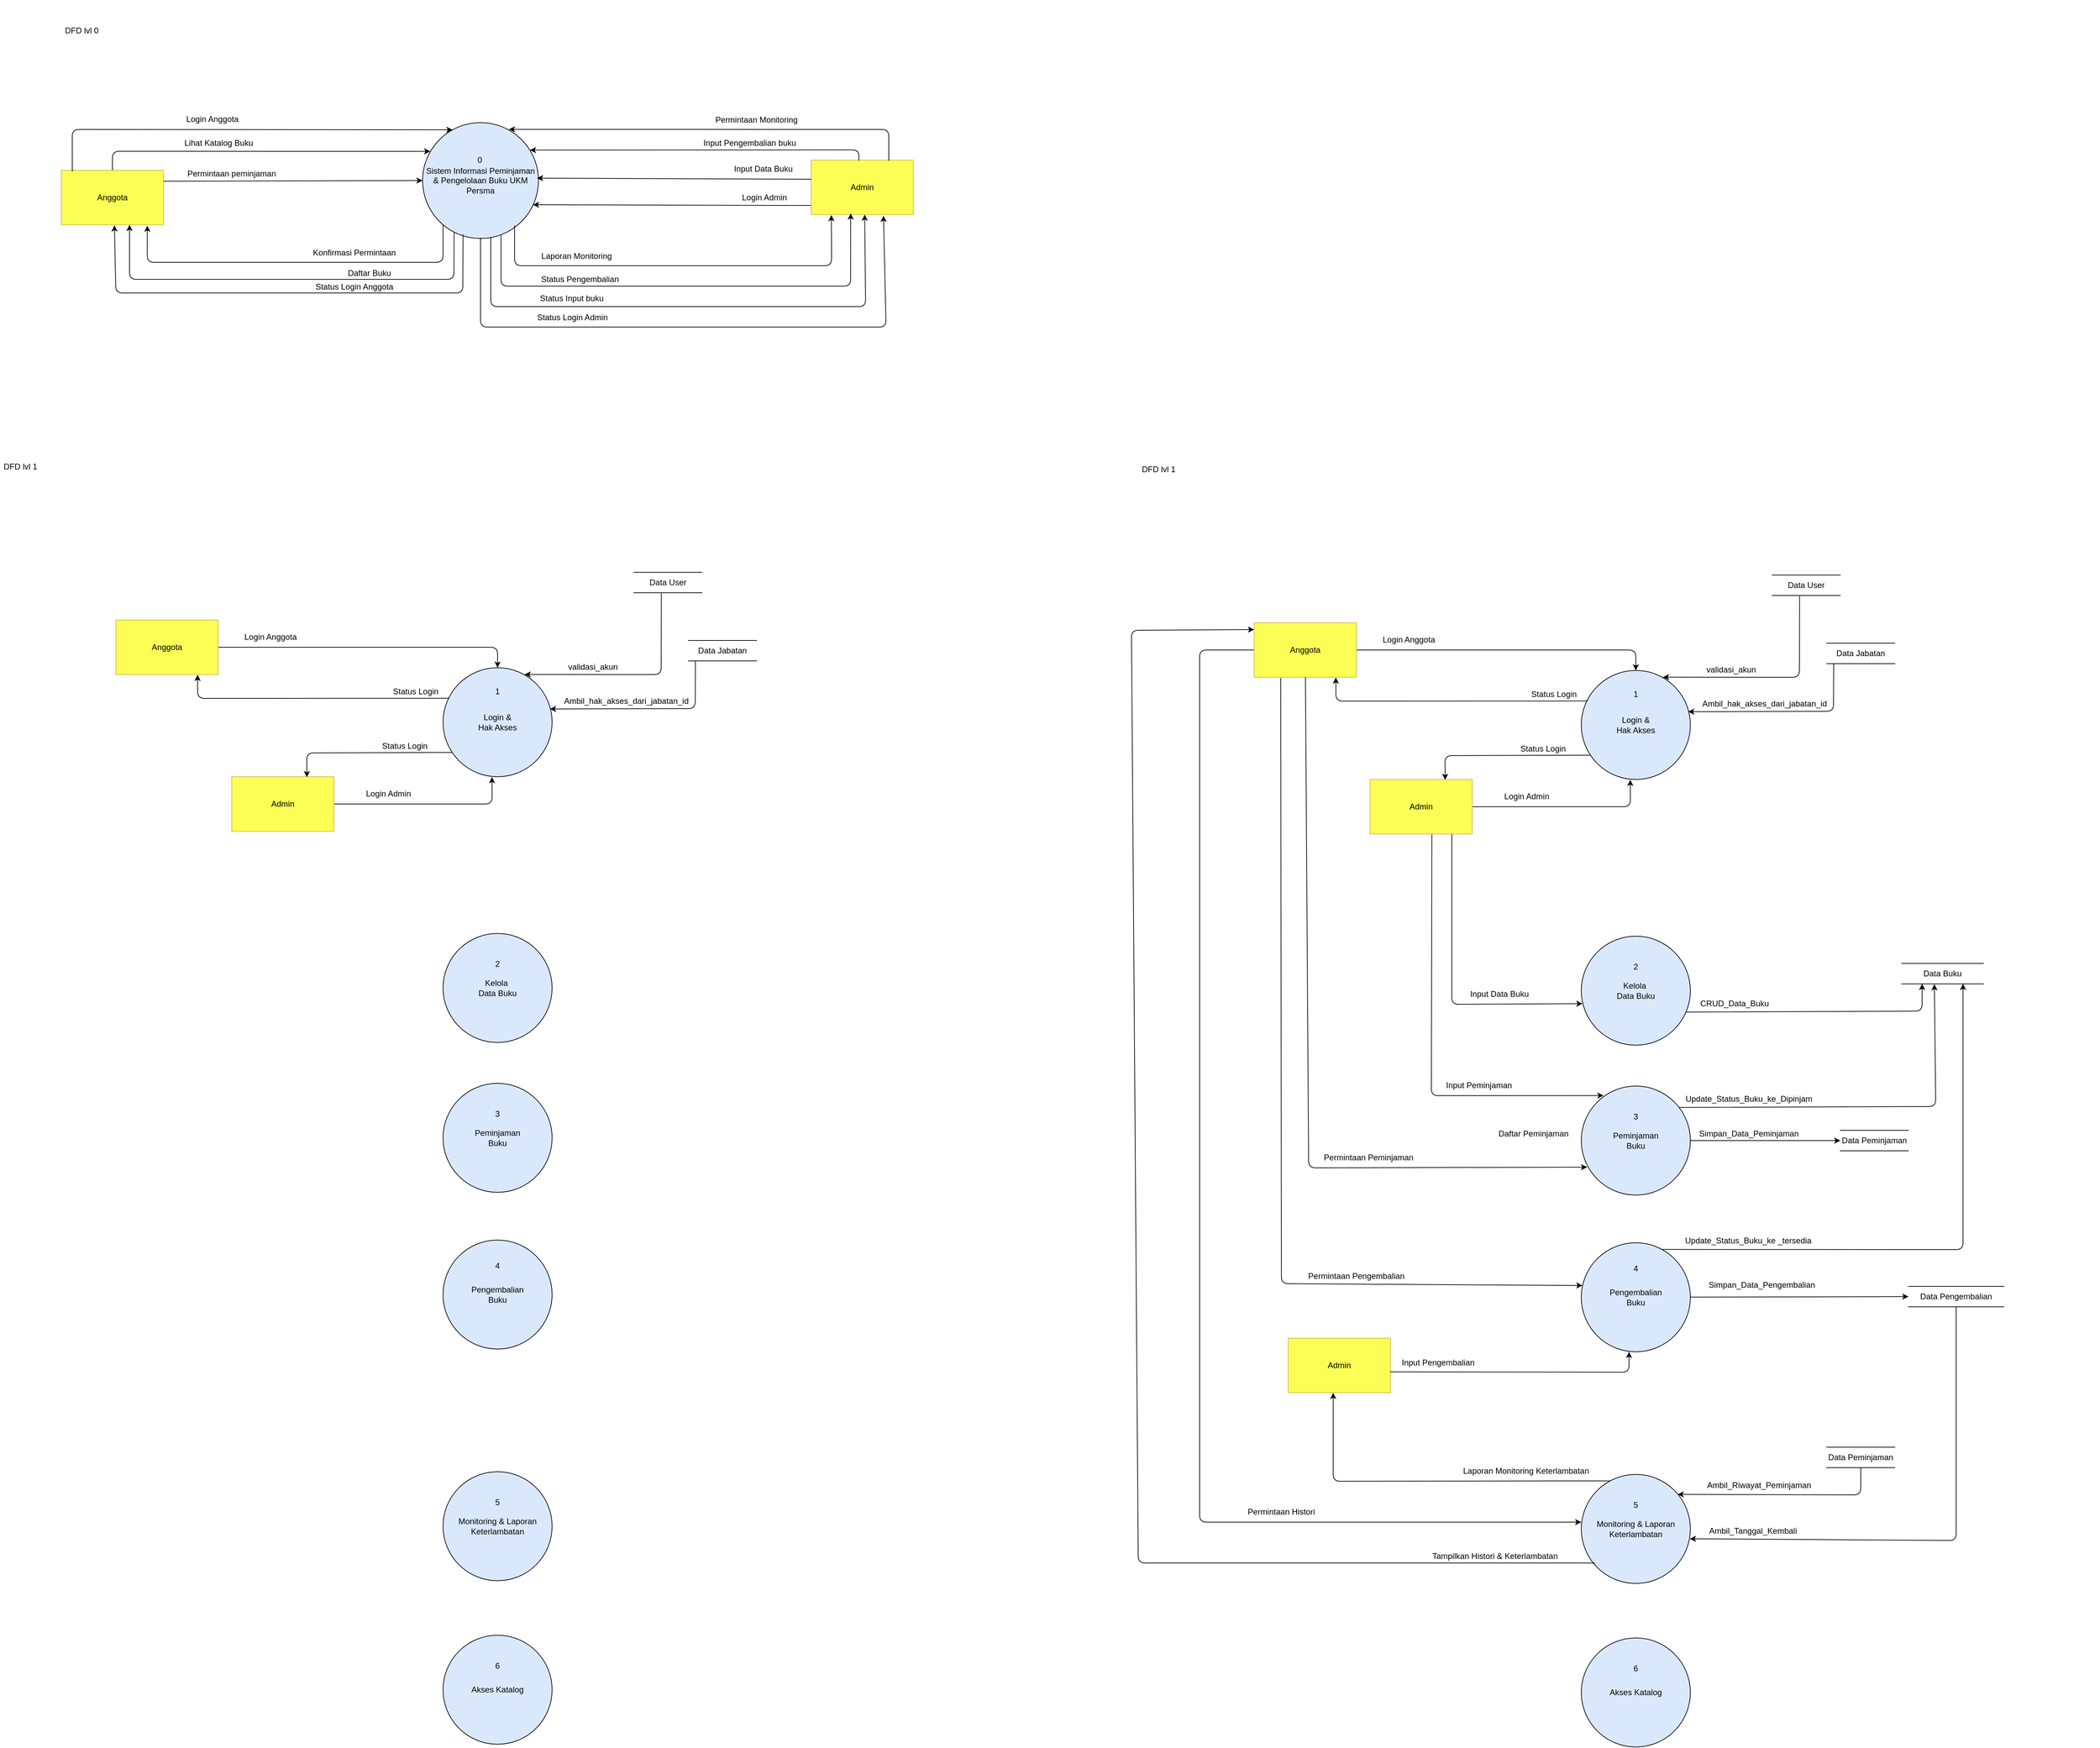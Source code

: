 <mxfile>
    <diagram id="3mwVd34HFmP5hQ2q3nAh" name="Page-1">
        <mxGraphModel dx="2152" dy="1026" grid="1" gridSize="10" guides="1" tooltips="1" connect="1" arrows="1" fold="1" page="1" pageScale="1" pageWidth="850" pageHeight="1100" math="0" shadow="0">
            <root>
                <mxCell id="0"/>
                <mxCell id="1" parent="0"/>
                <mxCell id="73" value="Status Login" style="text;html=1;align=center;verticalAlign=middle;whiteSpace=wrap;rounded=0;" parent="1" vertex="1">
                    <mxGeometry x="200" y="1010" width="160" height="30" as="geometry"/>
                </mxCell>
                <mxCell id="50" value="" style="rounded=0;whiteSpace=wrap;html=1;strokeColor=none;" parent="1" vertex="1">
                    <mxGeometry x="-250" y="10" width="1320" height="520" as="geometry"/>
                </mxCell>
                <mxCell id="9" value="&amp;nbsp;Login Anggota" style="text;html=1;align=center;verticalAlign=middle;whiteSpace=wrap;rounded=0;" parent="1" vertex="1">
                    <mxGeometry x="-100" y="170" width="160" height="30" as="geometry"/>
                </mxCell>
                <mxCell id="2" value="Sistem Informasi Peminjaman &amp;amp; Pengelolaan Buku UKM Persma" style="ellipse;whiteSpace=wrap;html=1;aspect=fixed;fillColor=#dae8fc;strokeColor=default;" parent="1" vertex="1">
                    <mxGeometry x="290" y="190" width="170" height="170" as="geometry"/>
                </mxCell>
                <mxCell id="3" value="0" style="text;html=1;align=center;verticalAlign=middle;whiteSpace=wrap;rounded=0;" parent="1" vertex="1">
                    <mxGeometry x="344" y="230" width="60" height="30" as="geometry"/>
                </mxCell>
                <mxCell id="4" value="Anggota" style="rounded=0;whiteSpace=wrap;html=1;fillColor=#FBFF55;strokeColor=#d6b656;" parent="1" vertex="1">
                    <mxGeometry x="-240" y="260" width="150" height="80" as="geometry"/>
                </mxCell>
                <mxCell id="5" value="Admin" style="rounded=0;whiteSpace=wrap;html=1;fillColor=#FBFF55;strokeColor=#d6b656;" parent="1" vertex="1">
                    <mxGeometry x="860" y="245" width="150" height="80" as="geometry"/>
                </mxCell>
                <mxCell id="6" value="" style="endArrow=classic;html=1;exitX=0.107;exitY=0.019;exitDx=0;exitDy=0;exitPerimeter=0;entryX=0.259;entryY=0.062;entryDx=0;entryDy=0;entryPerimeter=0;" parent="1" source="4" target="2" edge="1">
                    <mxGeometry width="50" height="50" relative="1" as="geometry">
                        <mxPoint x="-120" y="260" as="sourcePoint"/>
                        <mxPoint x="330" y="200" as="targetPoint"/>
                        <Array as="points">
                            <mxPoint x="-224" y="200"/>
                        </Array>
                    </mxGeometry>
                </mxCell>
                <mxCell id="7" value="Lihat Katalog Buku" style="text;html=1;align=center;verticalAlign=middle;whiteSpace=wrap;rounded=0;" parent="1" vertex="1">
                    <mxGeometry x="-79" y="205" width="140" height="30" as="geometry"/>
                </mxCell>
                <mxCell id="8" value="Permintaan peminjaman" style="text;html=1;align=center;verticalAlign=middle;whiteSpace=wrap;rounded=0;" parent="1" vertex="1">
                    <mxGeometry x="-70" y="250" width="160" height="30" as="geometry"/>
                </mxCell>
                <mxCell id="12" value="Daftar Buku" style="text;html=1;align=center;verticalAlign=middle;whiteSpace=wrap;rounded=0;" parent="1" vertex="1">
                    <mxGeometry x="132" y="396" width="160" height="30" as="geometry"/>
                </mxCell>
                <mxCell id="15" value="" style="endArrow=classic;html=1;exitX=0.003;exitY=0.35;exitDx=0;exitDy=0;exitPerimeter=0;entryX=0.987;entryY=0.479;entryDx=0;entryDy=0;entryPerimeter=0;" parent="1" source="5" target="2" edge="1">
                    <mxGeometry width="50" height="50" relative="1" as="geometry">
                        <mxPoint x="873.74" y="275" as="sourcePoint"/>
                        <mxPoint x="470.0" y="271.54" as="targetPoint"/>
                    </mxGeometry>
                </mxCell>
                <mxCell id="16" value="Input Data Buku" style="text;html=1;align=center;verticalAlign=middle;whiteSpace=wrap;rounded=0;" parent="1" vertex="1">
                    <mxGeometry x="710" y="243" width="160" height="30" as="geometry"/>
                </mxCell>
                <mxCell id="19" value="Input Pengembalian buku" style="text;html=1;align=center;verticalAlign=middle;whiteSpace=wrap;rounded=0;" parent="1" vertex="1">
                    <mxGeometry x="700" y="205" width="140" height="30" as="geometry"/>
                </mxCell>
                <mxCell id="21" value="Permintaan Monitoring" style="text;html=1;align=center;verticalAlign=middle;whiteSpace=wrap;rounded=0;" parent="1" vertex="1">
                    <mxGeometry x="700" y="171" width="160" height="30" as="geometry"/>
                </mxCell>
                <mxCell id="22" value="Laporan Monitoring" style="text;html=1;align=center;verticalAlign=middle;whiteSpace=wrap;rounded=0;" parent="1" vertex="1">
                    <mxGeometry x="436" y="371" width="160" height="30" as="geometry"/>
                </mxCell>
                <mxCell id="23" value="Status Pengembalian" style="text;html=1;align=center;verticalAlign=middle;whiteSpace=wrap;rounded=0;" parent="1" vertex="1">
                    <mxGeometry x="441" y="405" width="160" height="30" as="geometry"/>
                </mxCell>
                <mxCell id="24" value="Status Input buku" style="text;html=1;align=center;verticalAlign=middle;whiteSpace=wrap;rounded=0;" parent="1" vertex="1">
                    <mxGeometry x="429" y="433" width="160" height="30" as="geometry"/>
                </mxCell>
                <mxCell id="25" value="DFD lvl 0" style="text;html=1;align=center;verticalAlign=middle;whiteSpace=wrap;rounded=0;" parent="1" vertex="1">
                    <mxGeometry x="-240" y="40" width="60" height="30" as="geometry"/>
                </mxCell>
                <mxCell id="70" style="edgeStyle=none;html=1;entryX=0.5;entryY=0;entryDx=0;entryDy=0;" parent="1" source="32" target="27" edge="1">
                    <mxGeometry relative="1" as="geometry">
                        <Array as="points">
                            <mxPoint x="400" y="960"/>
                        </Array>
                    </mxGeometry>
                </mxCell>
                <mxCell id="32" value="Anggota" style="rounded=0;whiteSpace=wrap;html=1;fillColor=#FBFF55;strokeColor=#d6b656;" parent="1" vertex="1">
                    <mxGeometry x="-160" y="920" width="150" height="80" as="geometry"/>
                </mxCell>
                <mxCell id="67" style="edgeStyle=none;html=1;entryX=0.449;entryY=1.003;entryDx=0;entryDy=0;entryPerimeter=0;" parent="1" source="33" target="27" edge="1">
                    <mxGeometry relative="1" as="geometry">
                        <mxPoint x="400" y="1190" as="targetPoint"/>
                        <Array as="points">
                            <mxPoint x="392" y="1190"/>
                        </Array>
                    </mxGeometry>
                </mxCell>
                <mxCell id="33" value="Admin" style="rounded=0;whiteSpace=wrap;html=1;fillColor=#FBFF55;strokeColor=#d6b656;" parent="1" vertex="1">
                    <mxGeometry x="10" y="1150" width="150" height="80" as="geometry"/>
                </mxCell>
                <mxCell id="35" value="" style="endArrow=classic;html=1;entryX=0.066;entryY=0.248;entryDx=0;entryDy=0;entryPerimeter=0;" parent="1" source="4" target="2" edge="1">
                    <mxGeometry width="50" height="50" relative="1" as="geometry">
                        <mxPoint x="-166" y="260" as="sourcePoint"/>
                        <mxPoint x="300" y="230" as="targetPoint"/>
                        <Array as="points">
                            <mxPoint x="-165" y="232"/>
                        </Array>
                    </mxGeometry>
                </mxCell>
                <mxCell id="36" value="" style="endArrow=classic;html=1;exitX=0.03;exitY=0.684;exitDx=0;exitDy=0;exitPerimeter=0;entryX=0;entryY=0.5;entryDx=0;entryDy=0;" parent="1" target="2" edge="1">
                    <mxGeometry width="50" height="50" relative="1" as="geometry">
                        <mxPoint x="-90" y="276" as="sourcePoint"/>
                        <mxPoint x="297" y="273" as="targetPoint"/>
                    </mxGeometry>
                </mxCell>
                <mxCell id="40" value="" style="endArrow=classic;html=1;exitX=0.272;exitY=0.945;exitDx=0;exitDy=0;exitPerimeter=0;" parent="1" edge="1" source="2">
                    <mxGeometry width="50" height="50" relative="1" as="geometry">
                        <mxPoint x="370" y="360" as="sourcePoint"/>
                        <mxPoint x="-140" y="340" as="targetPoint"/>
                        <Array as="points">
                            <mxPoint x="336" y="420"/>
                            <mxPoint x="-140" y="420"/>
                        </Array>
                    </mxGeometry>
                </mxCell>
                <mxCell id="43" value="" style="endArrow=classic;html=1;entryX=0.745;entryY=0.058;entryDx=0;entryDy=0;entryPerimeter=0;exitX=0.76;exitY=0.01;exitDx=0;exitDy=0;exitPerimeter=0;" parent="1" source="5" target="2" edge="1">
                    <mxGeometry width="50" height="50" relative="1" as="geometry">
                        <mxPoint x="974" y="240" as="sourcePoint"/>
                        <mxPoint x="416" y="201.0" as="targetPoint"/>
                        <Array as="points">
                            <mxPoint x="974" y="200.0"/>
                        </Array>
                    </mxGeometry>
                </mxCell>
                <mxCell id="44" value="" style="endArrow=classic;html=1;entryX=0.926;entryY=0.237;entryDx=0;entryDy=0;entryPerimeter=0;exitX=0.467;exitY=0.009;exitDx=0;exitDy=0;exitPerimeter=0;" parent="1" source="5" target="2" edge="1">
                    <mxGeometry width="50" height="50" relative="1" as="geometry">
                        <mxPoint x="984" y="276" as="sourcePoint"/>
                        <mxPoint x="427" y="230" as="targetPoint"/>
                        <Array as="points">
                            <mxPoint x="930" y="230"/>
                        </Array>
                    </mxGeometry>
                </mxCell>
                <mxCell id="47" value="" style="endArrow=classic;html=1;exitX=0.41;exitY=1.003;exitDx=0;exitDy=0;exitPerimeter=0;entryX=0.524;entryY=1;entryDx=0;entryDy=0;entryPerimeter=0;" parent="1" target="5" edge="1">
                    <mxGeometry width="50" height="50" relative="1" as="geometry">
                        <mxPoint x="390" y="359" as="sourcePoint"/>
                        <mxPoint x="1000" y="330" as="targetPoint"/>
                        <Array as="points">
                            <mxPoint x="390" y="460"/>
                            <mxPoint x="940" y="460"/>
                        </Array>
                    </mxGeometry>
                </mxCell>
                <mxCell id="48" value="" style="endArrow=classic;html=1;exitX=0.41;exitY=1.003;exitDx=0;exitDy=0;exitPerimeter=0;entryX=0.387;entryY=0.979;entryDx=0;entryDy=0;entryPerimeter=0;" parent="1" target="5" edge="1">
                    <mxGeometry width="50" height="50" relative="1" as="geometry">
                        <mxPoint x="405" y="355" as="sourcePoint"/>
                        <mxPoint x="960" y="330" as="targetPoint"/>
                        <Array as="points">
                            <mxPoint x="405" y="430"/>
                            <mxPoint x="918" y="430"/>
                        </Array>
                    </mxGeometry>
                </mxCell>
                <mxCell id="49" value="" style="endArrow=classic;html=1;exitX=0.41;exitY=1.003;exitDx=0;exitDy=0;exitPerimeter=0;entryX=0.198;entryY=1.008;entryDx=0;entryDy=0;entryPerimeter=0;" parent="1" target="5" edge="1">
                    <mxGeometry width="50" height="50" relative="1" as="geometry">
                        <mxPoint x="425" y="341" as="sourcePoint"/>
                        <mxPoint x="979" y="311" as="targetPoint"/>
                        <Array as="points">
                            <mxPoint x="425" y="400"/>
                            <mxPoint x="730" y="400"/>
                            <mxPoint x="890" y="400"/>
                            <mxPoint x="890" y="370"/>
                        </Array>
                    </mxGeometry>
                </mxCell>
                <mxCell id="55" value="" style="group" parent="1" vertex="1" connectable="0">
                    <mxGeometry x="320" y="990" width="160" height="160" as="geometry"/>
                </mxCell>
                <mxCell id="27" value="Login &amp;amp;&lt;br&gt;Hak Akses" style="ellipse;whiteSpace=wrap;html=1;aspect=fixed;fillColor=#dae8fc;strokeColor=default;" parent="55" vertex="1">
                    <mxGeometry width="160" height="160" as="geometry"/>
                </mxCell>
                <mxCell id="54" value="1" style="text;html=1;align=center;verticalAlign=middle;whiteSpace=wrap;rounded=0;" parent="55" vertex="1">
                    <mxGeometry x="50" y="20" width="60" height="30" as="geometry"/>
                </mxCell>
                <mxCell id="59" value="" style="group" parent="1" vertex="1" connectable="0">
                    <mxGeometry x="320" y="1380" width="160" height="160" as="geometry"/>
                </mxCell>
                <mxCell id="28" value="Kelola&amp;nbsp;&lt;br&gt;Data Buku" style="ellipse;whiteSpace=wrap;html=1;aspect=fixed;fillColor=#dae8fc;strokeColor=default;" parent="59" vertex="1">
                    <mxGeometry width="160" height="160" as="geometry"/>
                </mxCell>
                <mxCell id="56" value="2" style="text;html=1;align=center;verticalAlign=middle;whiteSpace=wrap;rounded=0;" parent="59" vertex="1">
                    <mxGeometry x="50" y="30" width="60" height="30" as="geometry"/>
                </mxCell>
                <mxCell id="61" value="" style="group" parent="1" vertex="1" connectable="0">
                    <mxGeometry x="320" y="1660" width="160" height="160" as="geometry"/>
                </mxCell>
                <mxCell id="58" value="3" style="text;html=1;align=center;verticalAlign=middle;whiteSpace=wrap;rounded=0;" parent="61" vertex="1">
                    <mxGeometry x="50" y="30" width="60" height="30" as="geometry"/>
                </mxCell>
                <mxCell id="62" value="" style="group" parent="1" vertex="1" connectable="0">
                    <mxGeometry x="320" y="1830" width="160" height="160" as="geometry"/>
                </mxCell>
                <mxCell id="31" value="Pengembalian&lt;br&gt;Buku" style="ellipse;whiteSpace=wrap;html=1;aspect=fixed;fillColor=#dae8fc;strokeColor=default;" parent="62" vertex="1">
                    <mxGeometry width="160" height="160" as="geometry"/>
                </mxCell>
                <mxCell id="60" value="4" style="text;html=1;align=center;verticalAlign=middle;whiteSpace=wrap;rounded=0;" parent="62" vertex="1">
                    <mxGeometry x="50" y="23" width="60" height="30" as="geometry"/>
                </mxCell>
                <mxCell id="64" value="" style="group" parent="1" vertex="1" connectable="0">
                    <mxGeometry x="320" y="2170" width="160" height="160" as="geometry"/>
                </mxCell>
                <mxCell id="51" value="Monitoring &amp;amp; Laporan Keterlambatan" style="ellipse;whiteSpace=wrap;html=1;aspect=fixed;fillColor=#dae8fc;strokeColor=default;" parent="64" vertex="1">
                    <mxGeometry width="160" height="160" as="geometry"/>
                </mxCell>
                <mxCell id="63" value="5" style="text;html=1;align=center;verticalAlign=middle;whiteSpace=wrap;rounded=0;" parent="64" vertex="1">
                    <mxGeometry x="50" y="30" width="60" height="30" as="geometry"/>
                </mxCell>
                <mxCell id="69" value="Login Admin" style="text;html=1;align=center;verticalAlign=middle;whiteSpace=wrap;rounded=0;" parent="1" vertex="1">
                    <mxGeometry x="190" y="1160" width="100" height="30" as="geometry"/>
                </mxCell>
                <mxCell id="71" value="Login Anggota" style="text;html=1;align=center;verticalAlign=middle;whiteSpace=wrap;rounded=0;" parent="1" vertex="1">
                    <mxGeometry x="-13" y="930" width="160" height="30" as="geometry"/>
                </mxCell>
                <mxCell id="72" style="edgeStyle=none;html=1;exitX=0.058;exitY=0.28;exitDx=0;exitDy=0;exitPerimeter=0;entryX=0.799;entryY=1.005;entryDx=0;entryDy=0;entryPerimeter=0;" parent="1" source="27" edge="1" target="32">
                    <mxGeometry relative="1" as="geometry">
                        <mxPoint x="70" y="1001" as="targetPoint"/>
                        <Array as="points">
                            <mxPoint x="-40" y="1035"/>
                        </Array>
                    </mxGeometry>
                </mxCell>
                <mxCell id="76" value="Data User" style="html=1;dashed=0;whiteSpace=wrap;shape=partialRectangle;right=0;left=0;" parent="1" vertex="1">
                    <mxGeometry x="600" y="850" width="100" height="30" as="geometry"/>
                </mxCell>
                <mxCell id="79" value="validasi_akun" style="text;html=1;align=center;verticalAlign=middle;whiteSpace=wrap;rounded=0;" parent="1" vertex="1">
                    <mxGeometry x="460" y="974" width="160" height="30" as="geometry"/>
                </mxCell>
                <mxCell id="97" value="" style="group" vertex="1" connectable="0" parent="1">
                    <mxGeometry x="320" y="1600" width="160" height="160" as="geometry"/>
                </mxCell>
                <mxCell id="30" value="Peminjaman&lt;br&gt;Buku" style="ellipse;whiteSpace=wrap;html=1;aspect=fixed;fillColor=#dae8fc;strokeColor=default;" parent="97" vertex="1">
                    <mxGeometry width="160" height="160" as="geometry"/>
                </mxCell>
                <mxCell id="96" value="3" style="text;html=1;align=center;verticalAlign=middle;whiteSpace=wrap;rounded=0;" vertex="1" parent="97">
                    <mxGeometry x="50" y="30" width="60" height="30" as="geometry"/>
                </mxCell>
                <mxCell id="133" value="DFD lvl 1" style="text;html=1;align=center;verticalAlign=middle;whiteSpace=wrap;rounded=0;" vertex="1" parent="1">
                    <mxGeometry x="-330" y="680" width="60" height="30" as="geometry"/>
                </mxCell>
                <mxCell id="135" value="" style="endArrow=classic;html=1;exitX=0.349;exitY=0.965;exitDx=0;exitDy=0;exitPerimeter=0;entryX=0.519;entryY=1.01;entryDx=0;entryDy=0;entryPerimeter=0;" edge="1" parent="1" source="2" target="4">
                    <mxGeometry width="50" height="50" relative="1" as="geometry">
                        <mxPoint x="349" y="357" as="sourcePoint"/>
                        <mxPoint x="-127" y="346" as="targetPoint"/>
                        <Array as="points">
                            <mxPoint x="349" y="440"/>
                            <mxPoint x="-160" y="440"/>
                        </Array>
                    </mxGeometry>
                </mxCell>
                <mxCell id="136" value="Status Login Anggota" style="text;html=1;align=center;verticalAlign=middle;whiteSpace=wrap;rounded=0;" vertex="1" parent="1">
                    <mxGeometry x="110" y="416" width="160" height="30" as="geometry"/>
                </mxCell>
                <mxCell id="137" value="" style="endArrow=classic;html=1;exitX=-0.001;exitY=0.832;exitDx=0;exitDy=0;exitPerimeter=0;entryX=0.952;entryY=0.709;entryDx=0;entryDy=0;entryPerimeter=0;" edge="1" parent="1" source="5" target="2">
                    <mxGeometry width="50" height="50" relative="1" as="geometry">
                        <mxPoint x="862" y="312" as="sourcePoint"/>
                        <mxPoint x="460" y="310" as="targetPoint"/>
                    </mxGeometry>
                </mxCell>
                <mxCell id="138" value="&amp;nbsp;Login Admin" style="text;html=1;align=center;verticalAlign=middle;whiteSpace=wrap;rounded=0;" vertex="1" parent="1">
                    <mxGeometry x="710" y="285" width="160" height="30" as="geometry"/>
                </mxCell>
                <mxCell id="139" value="" style="endArrow=classic;html=1;exitX=0.41;exitY=1.003;exitDx=0;exitDy=0;exitPerimeter=0;entryX=0.708;entryY=1.02;entryDx=0;entryDy=0;entryPerimeter=0;" edge="1" parent="1" target="5">
                    <mxGeometry width="50" height="50" relative="1" as="geometry">
                        <mxPoint x="375" y="359" as="sourcePoint"/>
                        <mxPoint x="924" y="325" as="targetPoint"/>
                        <Array as="points">
                            <mxPoint x="375" y="490"/>
                            <mxPoint x="970" y="490"/>
                        </Array>
                    </mxGeometry>
                </mxCell>
                <mxCell id="140" value="Status Login Admin" style="text;html=1;align=center;verticalAlign=middle;whiteSpace=wrap;rounded=0;" vertex="1" parent="1">
                    <mxGeometry x="430" y="461" width="160" height="30" as="geometry"/>
                </mxCell>
                <mxCell id="141" value="" style="group" vertex="1" connectable="0" parent="1">
                    <mxGeometry x="320" y="2410" width="160" height="160" as="geometry"/>
                </mxCell>
                <mxCell id="142" value="Akses Katalog" style="ellipse;whiteSpace=wrap;html=1;aspect=fixed;fillColor=#dae8fc;strokeColor=default;" vertex="1" parent="141">
                    <mxGeometry width="160" height="160" as="geometry"/>
                </mxCell>
                <mxCell id="143" value="6" style="text;html=1;align=center;verticalAlign=middle;whiteSpace=wrap;rounded=0;" vertex="1" parent="141">
                    <mxGeometry x="50" y="30" width="60" height="30" as="geometry"/>
                </mxCell>
                <mxCell id="144" style="edgeStyle=none;html=1;entryX=0.735;entryY=0.008;entryDx=0;entryDy=0;entryPerimeter=0;exitX=0.085;exitY=0.777;exitDx=0;exitDy=0;exitPerimeter=0;" edge="1" parent="1" source="27" target="33">
                    <mxGeometry relative="1" as="geometry">
                        <mxPoint x="49" y="1150" as="targetPoint"/>
                        <Array as="points">
                            <mxPoint x="120" y="1115"/>
                        </Array>
                        <mxPoint x="340" y="1115" as="sourcePoint"/>
                    </mxGeometry>
                </mxCell>
                <mxCell id="145" value="Status Login" style="text;html=1;align=center;verticalAlign=middle;whiteSpace=wrap;rounded=0;" vertex="1" parent="1">
                    <mxGeometry x="184" y="1090" width="160" height="30" as="geometry"/>
                </mxCell>
                <mxCell id="77" style="edgeStyle=none;html=1;exitX=0.403;exitY=1.025;exitDx=0;exitDy=0;exitPerimeter=0;entryX=0.748;entryY=0.062;entryDx=0;entryDy=0;entryPerimeter=0;" parent="1" source="76" target="27" edge="1">
                    <mxGeometry relative="1" as="geometry">
                        <Array as="points">
                            <mxPoint x="640" y="1000"/>
                        </Array>
                        <mxPoint x="640" y="890" as="sourcePoint"/>
                    </mxGeometry>
                </mxCell>
                <mxCell id="146" value="Data Jabatan" style="html=1;dashed=0;whiteSpace=wrap;shape=partialRectangle;right=0;left=0;" vertex="1" parent="1">
                    <mxGeometry x="680" y="950" width="100" height="30" as="geometry"/>
                </mxCell>
                <mxCell id="147" style="edgeStyle=none;html=1;exitX=0.103;exitY=1.012;exitDx=0;exitDy=0;exitPerimeter=0;entryX=0.98;entryY=0.378;entryDx=0;entryDy=0;entryPerimeter=0;" edge="1" parent="1" source="146" target="27">
                    <mxGeometry relative="1" as="geometry">
                        <mxPoint x="500" y="1139" as="targetPoint"/>
                        <Array as="points">
                            <mxPoint x="690" y="1050"/>
                        </Array>
                        <mxPoint x="700" y="1020" as="sourcePoint"/>
                    </mxGeometry>
                </mxCell>
                <mxCell id="148" value="Ambil_hak_akses_dari_jabatan_id" style="text;html=1;align=center;verticalAlign=middle;whiteSpace=wrap;rounded=0;" vertex="1" parent="1">
                    <mxGeometry x="494" y="1024" width="190" height="30" as="geometry"/>
                </mxCell>
                <mxCell id="149" value="" style="rounded=0;whiteSpace=wrap;html=1;strokeColor=none;movable=0;resizable=0;rotatable=0;deletable=0;editable=0;locked=1;connectable=0;" vertex="1" parent="1">
                    <mxGeometry x="1200" y="624" width="1550" height="1820" as="geometry"/>
                </mxCell>
                <mxCell id="150" value="Status Login" style="text;html=1;align=center;verticalAlign=middle;whiteSpace=wrap;rounded=0;movable=0;resizable=0;rotatable=0;deletable=0;editable=0;locked=1;connectable=0;" vertex="1" parent="1">
                    <mxGeometry x="1870" y="1014" width="160" height="30" as="geometry"/>
                </mxCell>
                <mxCell id="151" style="edgeStyle=none;html=1;entryX=0.5;entryY=0;entryDx=0;entryDy=0;movable=0;resizable=0;rotatable=0;deletable=0;editable=0;locked=1;connectable=0;" edge="1" source="153" target="158" parent="1">
                    <mxGeometry relative="1" as="geometry">
                        <Array as="points">
                            <mxPoint x="2070" y="964"/>
                        </Array>
                    </mxGeometry>
                </mxCell>
                <mxCell id="152" style="edgeStyle=none;html=1;exitX=0;exitY=0.5;exitDx=0;exitDy=0;movable=0;resizable=0;rotatable=0;deletable=0;editable=0;locked=1;connectable=0;" edge="1" source="153" parent="1">
                    <mxGeometry relative="1" as="geometry">
                        <mxPoint x="1990" y="2244" as="targetPoint"/>
                        <Array as="points">
                            <mxPoint x="1430" y="964"/>
                            <mxPoint x="1430" y="2244"/>
                        </Array>
                    </mxGeometry>
                </mxCell>
                <mxCell id="153" value="Anggota" style="rounded=0;whiteSpace=wrap;html=1;fillColor=#FBFF55;strokeColor=#d6b656;movable=0;resizable=0;rotatable=0;deletable=0;editable=0;locked=1;connectable=0;" vertex="1" parent="1">
                    <mxGeometry x="1510" y="924" width="150" height="80" as="geometry"/>
                </mxCell>
                <mxCell id="154" style="edgeStyle=none;html=1;entryX=0.449;entryY=1.003;entryDx=0;entryDy=0;entryPerimeter=0;movable=0;resizable=0;rotatable=0;deletable=0;editable=0;locked=1;connectable=0;" edge="1" source="156" target="158" parent="1">
                    <mxGeometry relative="1" as="geometry">
                        <mxPoint x="2070" y="1194" as="targetPoint"/>
                        <Array as="points">
                            <mxPoint x="2062" y="1194"/>
                        </Array>
                    </mxGeometry>
                </mxCell>
                <mxCell id="155" style="edgeStyle=none;html=1;entryX=0.216;entryY=0.087;entryDx=0;entryDy=0;entryPerimeter=0;exitX=0.605;exitY=1.007;exitDx=0;exitDy=0;exitPerimeter=0;movable=0;resizable=0;rotatable=0;deletable=0;editable=0;locked=1;connectable=0;" edge="1" source="156" parent="1">
                    <mxGeometry relative="1" as="geometry">
                        <mxPoint x="1752.535" y="1234" as="sourcePoint"/>
                        <mxPoint x="2022.56" y="1617.92" as="targetPoint"/>
                        <Array as="points">
                            <mxPoint x="1770" y="1618"/>
                        </Array>
                    </mxGeometry>
                </mxCell>
                <mxCell id="156" value="Admin" style="rounded=0;whiteSpace=wrap;html=1;fillColor=#FBFF55;strokeColor=#d6b656;movable=0;resizable=0;rotatable=0;deletable=0;editable=0;locked=1;connectable=0;" vertex="1" parent="1">
                    <mxGeometry x="1680" y="1154" width="150" height="80" as="geometry"/>
                </mxCell>
                <mxCell id="157" value="" style="group;movable=0;resizable=0;rotatable=0;deletable=0;editable=0;locked=1;connectable=0;" vertex="1" connectable="0" parent="1">
                    <mxGeometry x="1990" y="994" width="160" height="160" as="geometry"/>
                </mxCell>
                <mxCell id="158" value="Login &amp;amp;&lt;br&gt;Hak Akses" style="ellipse;whiteSpace=wrap;html=1;aspect=fixed;fillColor=#dae8fc;strokeColor=default;" vertex="1" parent="157">
                    <mxGeometry width="160" height="160" as="geometry"/>
                </mxCell>
                <mxCell id="159" value="1" style="text;html=1;align=center;verticalAlign=middle;whiteSpace=wrap;rounded=0;" vertex="1" parent="157">
                    <mxGeometry x="50" y="20" width="60" height="30" as="geometry"/>
                </mxCell>
                <mxCell id="160" value="" style="group;movable=0;resizable=0;rotatable=0;deletable=0;editable=0;locked=1;connectable=0;" vertex="1" connectable="0" parent="1">
                    <mxGeometry x="1990" y="1384" width="160" height="160" as="geometry"/>
                </mxCell>
                <mxCell id="161" value="Kelola&amp;nbsp;&lt;br&gt;Data Buku" style="ellipse;whiteSpace=wrap;html=1;aspect=fixed;fillColor=#dae8fc;strokeColor=default;" vertex="1" parent="160">
                    <mxGeometry width="160" height="160" as="geometry"/>
                </mxCell>
                <mxCell id="162" value="2" style="text;html=1;align=center;verticalAlign=middle;whiteSpace=wrap;rounded=0;" vertex="1" parent="160">
                    <mxGeometry x="50" y="30" width="60" height="30" as="geometry"/>
                </mxCell>
                <mxCell id="163" value="" style="group;movable=0;resizable=0;rotatable=0;deletable=0;editable=0;locked=1;connectable=0;" vertex="1" connectable="0" parent="1">
                    <mxGeometry x="1990" y="1664" width="160" height="160" as="geometry"/>
                </mxCell>
                <mxCell id="164" value="3" style="text;html=1;align=center;verticalAlign=middle;whiteSpace=wrap;rounded=0;" vertex="1" parent="163">
                    <mxGeometry x="50" y="30" width="60" height="30" as="geometry"/>
                </mxCell>
                <mxCell id="165" value="" style="group;movable=0;resizable=0;rotatable=0;deletable=0;editable=0;locked=1;connectable=0;" vertex="1" connectable="0" parent="1">
                    <mxGeometry x="1990" y="1834" width="160" height="160" as="geometry"/>
                </mxCell>
                <mxCell id="166" value="Pengembalian&lt;br&gt;Buku" style="ellipse;whiteSpace=wrap;html=1;aspect=fixed;fillColor=#dae8fc;strokeColor=default;" vertex="1" parent="165">
                    <mxGeometry width="160" height="160" as="geometry"/>
                </mxCell>
                <mxCell id="167" value="4" style="text;html=1;align=center;verticalAlign=middle;whiteSpace=wrap;rounded=0;" vertex="1" parent="165">
                    <mxGeometry x="50" y="23" width="60" height="30" as="geometry"/>
                </mxCell>
                <mxCell id="168" value="" style="group;movable=0;resizable=0;rotatable=0;deletable=0;editable=0;locked=1;connectable=0;" vertex="1" connectable="0" parent="1">
                    <mxGeometry x="1990" y="2174" width="160" height="160" as="geometry"/>
                </mxCell>
                <mxCell id="169" value="Monitoring &amp;amp; Laporan Keterlambatan" style="ellipse;whiteSpace=wrap;html=1;aspect=fixed;fillColor=#dae8fc;strokeColor=default;" vertex="1" parent="168">
                    <mxGeometry width="160" height="160" as="geometry"/>
                </mxCell>
                <mxCell id="170" value="5" style="text;html=1;align=center;verticalAlign=middle;whiteSpace=wrap;rounded=0;" vertex="1" parent="168">
                    <mxGeometry x="50" y="30" width="60" height="30" as="geometry"/>
                </mxCell>
                <mxCell id="171" value="Login Admin" style="text;html=1;align=center;verticalAlign=middle;whiteSpace=wrap;rounded=0;movable=0;resizable=0;rotatable=0;deletable=0;editable=0;locked=1;connectable=0;" vertex="1" parent="1">
                    <mxGeometry x="1860" y="1164" width="100" height="30" as="geometry"/>
                </mxCell>
                <mxCell id="172" value="Login Anggota" style="text;html=1;align=center;verticalAlign=middle;whiteSpace=wrap;rounded=0;movable=0;resizable=0;rotatable=0;deletable=0;editable=0;locked=1;connectable=0;" vertex="1" parent="1">
                    <mxGeometry x="1657" y="934" width="160" height="30" as="geometry"/>
                </mxCell>
                <mxCell id="173" style="edgeStyle=none;html=1;exitX=0.058;exitY=0.28;exitDx=0;exitDy=0;exitPerimeter=0;entryX=0.799;entryY=1.005;entryDx=0;entryDy=0;entryPerimeter=0;movable=0;resizable=0;rotatable=0;deletable=0;editable=0;locked=1;connectable=0;" edge="1" source="158" target="153" parent="1">
                    <mxGeometry relative="1" as="geometry">
                        <mxPoint x="1740" y="1005" as="targetPoint"/>
                        <Array as="points">
                            <mxPoint x="1630" y="1039"/>
                        </Array>
                    </mxGeometry>
                </mxCell>
                <mxCell id="174" value="Data User" style="html=1;dashed=0;whiteSpace=wrap;shape=partialRectangle;right=0;left=0;movable=0;resizable=0;rotatable=0;deletable=0;editable=0;locked=1;connectable=0;" vertex="1" parent="1">
                    <mxGeometry x="2270" y="854" width="100" height="30" as="geometry"/>
                </mxCell>
                <mxCell id="175" value="validasi_akun" style="text;html=1;align=center;verticalAlign=middle;whiteSpace=wrap;rounded=0;movable=0;resizable=0;rotatable=0;deletable=0;editable=0;locked=1;connectable=0;" vertex="1" parent="1">
                    <mxGeometry x="2130" y="978" width="160" height="30" as="geometry"/>
                </mxCell>
                <mxCell id="176" style="edgeStyle=none;html=1;entryX=0.011;entryY=0.619;entryDx=0;entryDy=0;entryPerimeter=0;exitX=0.8;exitY=1.004;exitDx=0;exitDy=0;exitPerimeter=0;movable=0;resizable=0;rotatable=0;deletable=0;editable=0;locked=1;connectable=0;" edge="1" source="156" target="161" parent="1">
                    <mxGeometry relative="1" as="geometry">
                        <mxPoint x="2062" y="1544" as="targetPoint"/>
                        <Array as="points">
                            <mxPoint x="1800" y="1484"/>
                        </Array>
                        <mxPoint x="1830.0" y="1584.32" as="sourcePoint"/>
                    </mxGeometry>
                </mxCell>
                <mxCell id="177" value="Input Data Buku" style="text;html=1;align=center;verticalAlign=middle;whiteSpace=wrap;rounded=0;movable=0;resizable=0;rotatable=0;deletable=0;editable=0;locked=1;connectable=0;" vertex="1" parent="1">
                    <mxGeometry x="1790" y="1454" width="160" height="30" as="geometry"/>
                </mxCell>
                <mxCell id="178" value="Data Buku" style="html=1;dashed=0;whiteSpace=wrap;shape=partialRectangle;right=0;left=0;movable=0;resizable=0;rotatable=0;deletable=0;editable=0;locked=1;connectable=0;" vertex="1" parent="1">
                    <mxGeometry x="2460" y="1424" width="120" height="30" as="geometry"/>
                </mxCell>
                <mxCell id="179" style="edgeStyle=none;html=1;entryX=0.25;entryY=1;entryDx=0;entryDy=0;exitX=0.96;exitY=0.696;exitDx=0;exitDy=0;exitPerimeter=0;movable=0;resizable=0;rotatable=0;deletable=0;editable=0;locked=1;connectable=0;" edge="1" source="161" target="178" parent="1">
                    <mxGeometry relative="1" as="geometry">
                        <mxPoint x="2140" y="1495" as="sourcePoint"/>
                        <mxPoint x="2386.33" y="1464" as="targetPoint"/>
                        <Array as="points">
                            <mxPoint x="2490" y="1494"/>
                        </Array>
                    </mxGeometry>
                </mxCell>
                <mxCell id="180" value="CRUD_Data_Buku" style="text;html=1;align=center;verticalAlign=middle;whiteSpace=wrap;rounded=0;movable=0;resizable=0;rotatable=0;deletable=0;editable=0;locked=1;connectable=0;" vertex="1" parent="1">
                    <mxGeometry x="2135" y="1468" width="160" height="30" as="geometry"/>
                </mxCell>
                <mxCell id="181" style="edgeStyle=none;html=1;entryX=0.054;entryY=0.744;entryDx=0;entryDy=0;entryPerimeter=0;movable=0;resizable=0;rotatable=0;deletable=0;editable=0;locked=1;connectable=0;" edge="1" source="153" target="185" parent="1">
                    <mxGeometry relative="1" as="geometry">
                        <mxPoint x="1990" y="1714" as="targetPoint"/>
                        <Array as="points">
                            <mxPoint x="1590" y="1724"/>
                        </Array>
                    </mxGeometry>
                </mxCell>
                <mxCell id="182" value="Permintaan Peminjaman" style="text;html=1;align=center;verticalAlign=middle;whiteSpace=wrap;rounded=0;movable=0;resizable=0;rotatable=0;deletable=0;editable=0;locked=1;connectable=0;" vertex="1" parent="1">
                    <mxGeometry x="1608" y="1694" width="140" height="30" as="geometry"/>
                </mxCell>
                <mxCell id="183" value="Input Peminjaman" style="text;html=1;align=center;verticalAlign=middle;whiteSpace=wrap;rounded=0;movable=0;resizable=0;rotatable=0;deletable=0;editable=0;locked=1;connectable=0;" vertex="1" parent="1">
                    <mxGeometry x="1770" y="1588" width="140" height="30" as="geometry"/>
                </mxCell>
                <mxCell id="184" value="" style="group;movable=0;resizable=0;rotatable=0;deletable=0;editable=0;locked=1;connectable=0;" vertex="1" connectable="0" parent="1">
                    <mxGeometry x="1990" y="1604" width="160" height="160" as="geometry"/>
                </mxCell>
                <mxCell id="185" value="Peminjaman&lt;br&gt;Buku" style="ellipse;whiteSpace=wrap;html=1;aspect=fixed;fillColor=#dae8fc;strokeColor=default;" vertex="1" parent="184">
                    <mxGeometry width="160" height="160" as="geometry"/>
                </mxCell>
                <mxCell id="186" value="3" style="text;html=1;align=center;verticalAlign=middle;whiteSpace=wrap;rounded=0;" vertex="1" parent="184">
                    <mxGeometry x="50" y="30" width="60" height="30" as="geometry"/>
                </mxCell>
                <mxCell id="187" value="Data Peminjaman" style="html=1;dashed=0;whiteSpace=wrap;shape=partialRectangle;right=0;left=0;movable=0;resizable=0;rotatable=0;deletable=0;editable=0;locked=1;connectable=0;" vertex="1" parent="1">
                    <mxGeometry x="2370" y="1669" width="100" height="30" as="geometry"/>
                </mxCell>
                <mxCell id="188" style="edgeStyle=none;html=1;entryX=0.4;entryY=1.017;entryDx=0;entryDy=0;entryPerimeter=0;exitX=0.897;exitY=0.196;exitDx=0;exitDy=0;exitPerimeter=0;movable=0;resizable=0;rotatable=0;deletable=0;editable=0;locked=1;connectable=0;" edge="1" source="185" target="178" parent="1">
                    <mxGeometry relative="1" as="geometry">
                        <mxPoint x="2400" y="1474.0" as="targetPoint"/>
                        <Array as="points">
                            <mxPoint x="2510" y="1634"/>
                        </Array>
                    </mxGeometry>
                </mxCell>
                <mxCell id="189" value="Update_Status_Buku_ke_Dipinjam" style="text;html=1;align=center;verticalAlign=middle;whiteSpace=wrap;rounded=0;movable=0;resizable=0;rotatable=0;deletable=0;editable=0;locked=1;connectable=0;" vertex="1" parent="1">
                    <mxGeometry x="2141" y="1608" width="190" height="30" as="geometry"/>
                </mxCell>
                <mxCell id="190" value="Daftar Peminjaman" style="text;html=1;align=center;verticalAlign=middle;whiteSpace=wrap;rounded=0;movable=0;resizable=0;rotatable=0;deletable=0;editable=0;locked=1;connectable=0;" vertex="1" parent="1">
                    <mxGeometry x="1850" y="1659" width="140" height="30" as="geometry"/>
                </mxCell>
                <mxCell id="191" style="edgeStyle=none;html=1;entryX=0;entryY=0.5;entryDx=0;entryDy=0;exitX=1;exitY=0.5;exitDx=0;exitDy=0;movable=0;resizable=0;rotatable=0;deletable=0;editable=0;locked=1;connectable=0;" edge="1" source="185" target="187" parent="1">
                    <mxGeometry relative="1" as="geometry">
                        <mxPoint x="2381" y="1524" as="targetPoint"/>
                        <mxPoint x="2144" y="1695" as="sourcePoint"/>
                        <Array as="points"/>
                    </mxGeometry>
                </mxCell>
                <mxCell id="192" value="Simpan_Data_Peminjaman" style="text;html=1;align=center;verticalAlign=middle;whiteSpace=wrap;rounded=0;movable=0;resizable=0;rotatable=0;deletable=0;editable=0;locked=1;connectable=0;" vertex="1" parent="1">
                    <mxGeometry x="2141" y="1659" width="190" height="30" as="geometry"/>
                </mxCell>
                <mxCell id="193" value="Admin" style="rounded=0;whiteSpace=wrap;html=1;fillColor=#FBFF55;strokeColor=#d6b656;movable=0;resizable=0;rotatable=0;deletable=0;editable=0;locked=1;connectable=0;" vertex="1" parent="1">
                    <mxGeometry x="1560" y="1974" width="150" height="80" as="geometry"/>
                </mxCell>
                <mxCell id="194" style="edgeStyle=none;html=1;exitX=0.997;exitY=0.617;exitDx=0;exitDy=0;exitPerimeter=0;movable=0;resizable=0;rotatable=0;deletable=0;editable=0;locked=1;connectable=0;" edge="1" source="193" parent="1">
                    <mxGeometry relative="1" as="geometry">
                        <mxPoint x="2060" y="1994" as="targetPoint"/>
                        <Array as="points">
                            <mxPoint x="2060" y="2024"/>
                        </Array>
                    </mxGeometry>
                </mxCell>
                <mxCell id="195" value="Input Pengembalian" style="text;html=1;align=center;verticalAlign=middle;whiteSpace=wrap;rounded=0;movable=0;resizable=0;rotatable=0;deletable=0;editable=0;locked=1;connectable=0;" vertex="1" parent="1">
                    <mxGeometry x="1700" y="1995" width="160" height="30" as="geometry"/>
                </mxCell>
                <mxCell id="196" style="edgeStyle=none;html=1;exitX=0.26;exitY=1.011;exitDx=0;exitDy=0;exitPerimeter=0;entryX=0.011;entryY=0.392;entryDx=0;entryDy=0;entryPerimeter=0;movable=0;resizable=0;rotatable=0;deletable=0;editable=0;locked=1;connectable=0;" edge="1" source="153" target="166" parent="1">
                    <mxGeometry relative="1" as="geometry">
                        <mxPoint x="1990" y="1894" as="targetPoint"/>
                        <Array as="points">
                            <mxPoint x="1550" y="1894"/>
                        </Array>
                    </mxGeometry>
                </mxCell>
                <mxCell id="197" value="Permintaan Pengembalian" style="text;html=1;align=center;verticalAlign=middle;whiteSpace=wrap;rounded=0;movable=0;resizable=0;rotatable=0;deletable=0;editable=0;locked=1;connectable=0;" vertex="1" parent="1">
                    <mxGeometry x="1580" y="1868" width="160" height="30" as="geometry"/>
                </mxCell>
                <mxCell id="198" value="Data Pengembalian" style="html=1;dashed=0;whiteSpace=wrap;shape=partialRectangle;right=0;left=0;movable=0;resizable=0;rotatable=0;deletable=0;editable=0;locked=1;connectable=0;" vertex="1" parent="1">
                    <mxGeometry x="2470" y="1898" width="140" height="30" as="geometry"/>
                </mxCell>
                <mxCell id="199" style="edgeStyle=none;html=1;entryX=0;entryY=0.5;entryDx=0;entryDy=0;movable=0;resizable=0;rotatable=0;deletable=0;editable=0;locked=1;connectable=0;" edge="1" source="166" target="198" parent="1">
                    <mxGeometry relative="1" as="geometry">
                        <mxPoint x="2560" y="1864" as="targetPoint"/>
                        <Array as="points"/>
                    </mxGeometry>
                </mxCell>
                <mxCell id="200" value="Simpan_Data_Pengembalian" style="text;html=1;align=center;verticalAlign=middle;whiteSpace=wrap;rounded=0;movable=0;resizable=0;rotatable=0;deletable=0;editable=0;locked=1;connectable=0;" vertex="1" parent="1">
                    <mxGeometry x="2160" y="1881" width="190" height="30" as="geometry"/>
                </mxCell>
                <mxCell id="201" style="edgeStyle=none;html=1;entryX=0.75;entryY=1;entryDx=0;entryDy=0;exitX=0.734;exitY=0.061;exitDx=0;exitDy=0;exitPerimeter=0;movable=0;resizable=0;rotatable=0;deletable=0;editable=0;locked=1;connectable=0;" edge="1" source="166" target="178" parent="1">
                    <mxGeometry relative="1" as="geometry">
                        <Array as="points">
                            <mxPoint x="2550" y="1844"/>
                        </Array>
                    </mxGeometry>
                </mxCell>
                <mxCell id="202" value="Update_Status_Buku_ke _tersedia" style="text;html=1;align=center;verticalAlign=middle;whiteSpace=wrap;rounded=0;movable=0;resizable=0;rotatable=0;deletable=0;editable=0;locked=1;connectable=0;" vertex="1" parent="1">
                    <mxGeometry x="2140" y="1816" width="190" height="30" as="geometry"/>
                </mxCell>
                <mxCell id="203" value="Permintaan Histori" style="text;html=1;align=center;verticalAlign=middle;whiteSpace=wrap;rounded=0;movable=0;resizable=0;rotatable=0;deletable=0;editable=0;locked=1;connectable=0;" vertex="1" parent="1">
                    <mxGeometry x="1470" y="2214" width="160" height="30" as="geometry"/>
                </mxCell>
                <mxCell id="204" style="edgeStyle=none;html=1;movable=0;resizable=0;rotatable=0;deletable=0;editable=0;locked=1;connectable=0;" edge="1" parent="1">
                    <mxGeometry relative="1" as="geometry">
                        <mxPoint x="2010" y="2304" as="sourcePoint"/>
                        <mxPoint x="1510" y="934" as="targetPoint"/>
                        <Array as="points">
                            <mxPoint x="1340" y="2304"/>
                            <mxPoint x="1330" y="935"/>
                        </Array>
                    </mxGeometry>
                </mxCell>
                <mxCell id="205" value="Tampilkan Histori &amp;amp; Keterlambatan" style="text;html=1;align=center;verticalAlign=middle;whiteSpace=wrap;rounded=0;movable=0;resizable=0;rotatable=0;deletable=0;editable=0;locked=1;connectable=0;" vertex="1" parent="1">
                    <mxGeometry x="1760" y="2279" width="207" height="30" as="geometry"/>
                </mxCell>
                <mxCell id="206" style="edgeStyle=none;html=1;entryX=0.44;entryY=1.003;entryDx=0;entryDy=0;entryPerimeter=0;exitX=0.265;exitY=0.059;exitDx=0;exitDy=0;exitPerimeter=0;movable=0;resizable=0;rotatable=0;deletable=0;editable=0;locked=1;connectable=0;" edge="1" source="169" target="193" parent="1">
                    <mxGeometry relative="1" as="geometry">
                        <mxPoint x="2030" y="2184" as="sourcePoint"/>
                        <Array as="points">
                            <mxPoint x="1626" y="2184"/>
                        </Array>
                    </mxGeometry>
                </mxCell>
                <mxCell id="207" value="Laporan Monitoring Keterlambatan" style="text;html=1;align=center;verticalAlign=middle;whiteSpace=wrap;rounded=0;movable=0;resizable=0;rotatable=0;deletable=0;editable=0;locked=1;connectable=0;" vertex="1" parent="1">
                    <mxGeometry x="1799" y="2154" width="220" height="30" as="geometry"/>
                </mxCell>
                <mxCell id="208" style="edgeStyle=none;html=1;entryX=0.883;entryY=0.183;entryDx=0;entryDy=0;entryPerimeter=0;movable=0;resizable=0;rotatable=0;deletable=0;editable=0;locked=1;connectable=0;" edge="1" source="209" target="169" parent="1">
                    <mxGeometry relative="1" as="geometry">
                        <mxPoint x="2140" y="2204" as="targetPoint"/>
                        <Array as="points">
                            <mxPoint x="2400" y="2204"/>
                        </Array>
                    </mxGeometry>
                </mxCell>
                <mxCell id="209" value="Data Peminjaman" style="html=1;dashed=0;whiteSpace=wrap;shape=partialRectangle;right=0;left=0;movable=0;resizable=0;rotatable=0;deletable=0;editable=0;locked=1;connectable=0;" vertex="1" parent="1">
                    <mxGeometry x="2350" y="2134" width="100" height="30" as="geometry"/>
                </mxCell>
                <mxCell id="210" value="Ambil_Riwayat_Peminjaman" style="text;html=1;align=center;verticalAlign=middle;whiteSpace=wrap;rounded=0;movable=0;resizable=0;rotatable=0;deletable=0;editable=0;locked=1;connectable=0;" vertex="1" parent="1">
                    <mxGeometry x="2156" y="2175" width="190" height="30" as="geometry"/>
                </mxCell>
                <mxCell id="211" style="edgeStyle=none;html=1;entryX=0.995;entryY=0.59;entryDx=0;entryDy=0;entryPerimeter=0;movable=0;resizable=0;rotatable=0;deletable=0;editable=0;locked=1;connectable=0;" edge="1" source="198" target="169" parent="1">
                    <mxGeometry relative="1" as="geometry">
                        <Array as="points">
                            <mxPoint x="2540" y="2271"/>
                        </Array>
                    </mxGeometry>
                </mxCell>
                <mxCell id="212" value="Ambil_Tanggal_Kembali" style="text;html=1;align=center;verticalAlign=middle;whiteSpace=wrap;rounded=0;movable=0;resizable=0;rotatable=0;deletable=0;editable=0;locked=1;connectable=0;" vertex="1" parent="1">
                    <mxGeometry x="2147" y="2242" width="190" height="30" as="geometry"/>
                </mxCell>
                <mxCell id="213" value="DFD lvl 1" style="text;html=1;align=center;verticalAlign=middle;whiteSpace=wrap;rounded=0;movable=0;resizable=0;rotatable=0;deletable=0;editable=0;locked=1;connectable=0;" vertex="1" parent="1">
                    <mxGeometry x="1340" y="684" width="60" height="30" as="geometry"/>
                </mxCell>
                <mxCell id="214" value="" style="group;movable=0;resizable=0;rotatable=0;deletable=0;editable=0;locked=1;connectable=0;" vertex="1" connectable="0" parent="1">
                    <mxGeometry x="1990" y="2414" width="160" height="160" as="geometry"/>
                </mxCell>
                <mxCell id="215" value="Akses Katalog" style="ellipse;whiteSpace=wrap;html=1;aspect=fixed;fillColor=#dae8fc;strokeColor=default;" vertex="1" parent="214">
                    <mxGeometry width="160" height="160" as="geometry"/>
                </mxCell>
                <mxCell id="216" value="6" style="text;html=1;align=center;verticalAlign=middle;whiteSpace=wrap;rounded=0;" vertex="1" parent="214">
                    <mxGeometry x="50" y="30" width="60" height="30" as="geometry"/>
                </mxCell>
                <mxCell id="217" style="edgeStyle=none;html=1;entryX=0.735;entryY=0.008;entryDx=0;entryDy=0;entryPerimeter=0;exitX=0.085;exitY=0.777;exitDx=0;exitDy=0;exitPerimeter=0;movable=0;resizable=0;rotatable=0;deletable=0;editable=0;locked=1;connectable=0;" edge="1" source="158" target="156" parent="1">
                    <mxGeometry relative="1" as="geometry">
                        <mxPoint x="1719" y="1154" as="targetPoint"/>
                        <Array as="points">
                            <mxPoint x="1790" y="1119"/>
                        </Array>
                        <mxPoint x="2010" y="1119" as="sourcePoint"/>
                    </mxGeometry>
                </mxCell>
                <mxCell id="218" value="Status Login" style="text;html=1;align=center;verticalAlign=middle;whiteSpace=wrap;rounded=0;movable=0;resizable=0;rotatable=0;deletable=0;editable=0;locked=1;connectable=0;" vertex="1" parent="1">
                    <mxGeometry x="1854" y="1094" width="160" height="30" as="geometry"/>
                </mxCell>
                <mxCell id="219" style="edgeStyle=none;html=1;exitX=0.403;exitY=1.025;exitDx=0;exitDy=0;exitPerimeter=0;entryX=0.748;entryY=0.062;entryDx=0;entryDy=0;entryPerimeter=0;movable=0;resizable=0;rotatable=0;deletable=0;editable=0;locked=1;connectable=0;" edge="1" source="174" target="158" parent="1">
                    <mxGeometry relative="1" as="geometry">
                        <Array as="points">
                            <mxPoint x="2310" y="1004"/>
                        </Array>
                        <mxPoint x="2310" y="894" as="sourcePoint"/>
                    </mxGeometry>
                </mxCell>
                <mxCell id="220" value="Data Jabatan" style="html=1;dashed=0;whiteSpace=wrap;shape=partialRectangle;right=0;left=0;movable=0;resizable=0;rotatable=0;deletable=0;editable=0;locked=1;connectable=0;" vertex="1" parent="1">
                    <mxGeometry x="2350" y="954" width="100" height="30" as="geometry"/>
                </mxCell>
                <mxCell id="221" style="edgeStyle=none;html=1;exitX=0.103;exitY=1.012;exitDx=0;exitDy=0;exitPerimeter=0;entryX=0.98;entryY=0.378;entryDx=0;entryDy=0;entryPerimeter=0;movable=0;resizable=0;rotatable=0;deletable=0;editable=0;locked=1;connectable=0;" edge="1" source="220" target="158" parent="1">
                    <mxGeometry relative="1" as="geometry">
                        <mxPoint x="2170" y="1143" as="targetPoint"/>
                        <Array as="points">
                            <mxPoint x="2360" y="1054"/>
                        </Array>
                        <mxPoint x="2370" y="1024" as="sourcePoint"/>
                    </mxGeometry>
                </mxCell>
                <mxCell id="222" value="Ambil_hak_akses_dari_jabatan_id" style="text;html=1;align=center;verticalAlign=middle;whiteSpace=wrap;rounded=0;movable=0;resizable=0;rotatable=0;deletable=0;editable=0;locked=1;connectable=0;" vertex="1" parent="1">
                    <mxGeometry x="2164" y="1028" width="190" height="30" as="geometry"/>
                </mxCell>
                <mxCell id="225" value="" style="endArrow=classic;html=1;entryX=0.841;entryY=1.015;entryDx=0;entryDy=0;entryPerimeter=0;" edge="1" parent="1" target="4">
                    <mxGeometry width="50" height="50" relative="1" as="geometry">
                        <mxPoint x="320" y="340" as="sourcePoint"/>
                        <mxPoint x="-156" y="315" as="targetPoint"/>
                        <Array as="points">
                            <mxPoint x="320" y="395"/>
                            <mxPoint x="-114" y="395"/>
                        </Array>
                    </mxGeometry>
                </mxCell>
                <mxCell id="226" value="Konfirmasi Permintaan" style="text;html=1;align=center;verticalAlign=middle;whiteSpace=wrap;rounded=0;" vertex="1" parent="1">
                    <mxGeometry x="110" y="366" width="160" height="30" as="geometry"/>
                </mxCell>
            </root>
        </mxGraphModel>
    </diagram>
</mxfile>